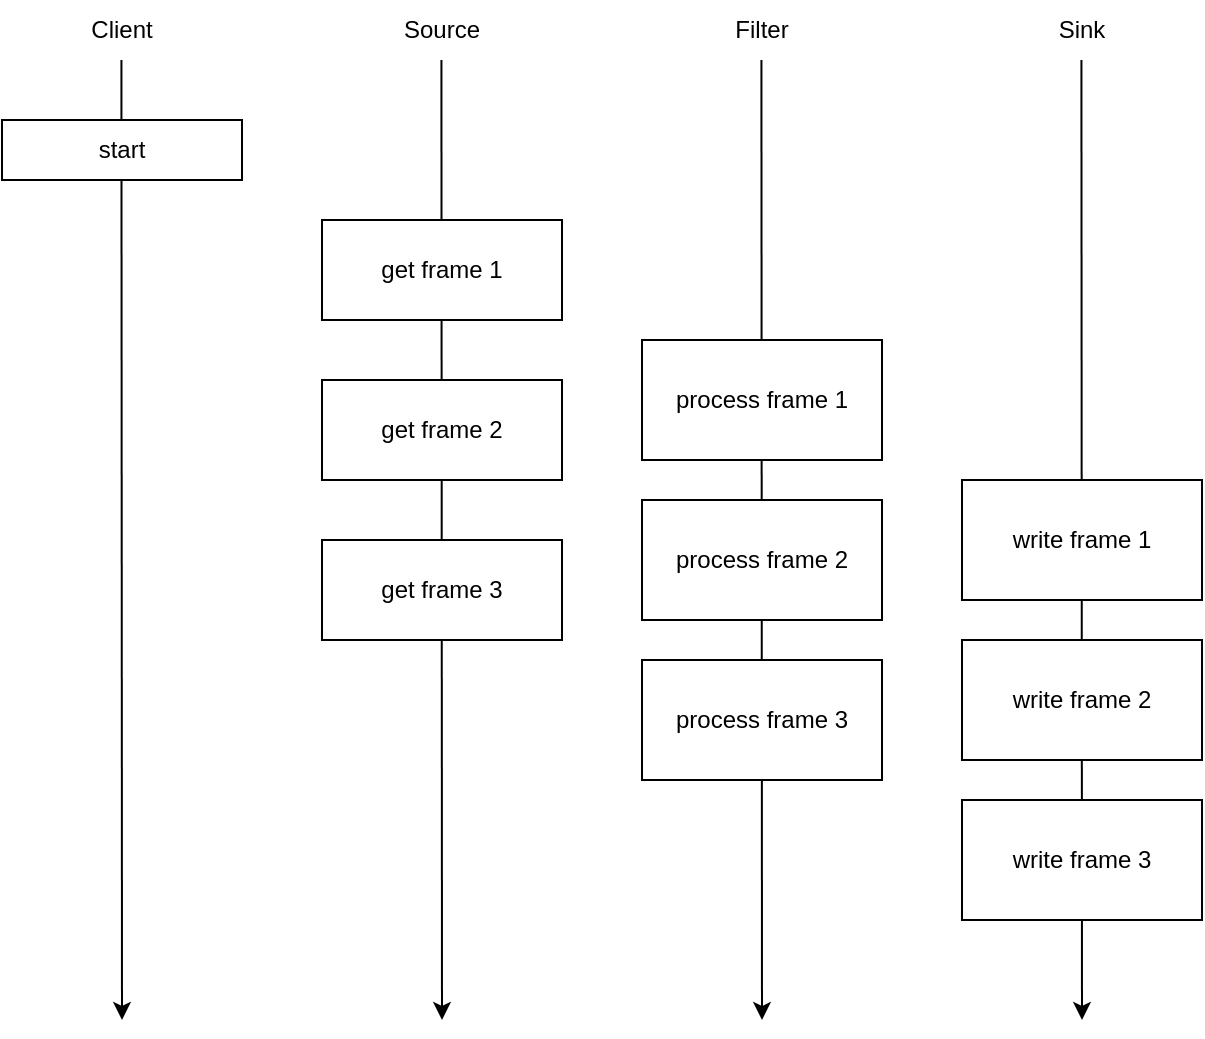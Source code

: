 <mxfile version="21.8.1" type="github">
  <diagram name="Page-1" id="mzQLIA4ouWposkEKi41c">
    <mxGraphModel dx="2037" dy="798" grid="1" gridSize="10" guides="1" tooltips="1" connect="0" arrows="0" fold="1" page="1" pageScale="1" pageWidth="850" pageHeight="1100" math="0" shadow="0">
      <root>
        <mxCell id="0" />
        <mxCell id="1" parent="0" />
        <mxCell id="cxqOgGLeQ5vUTtqALXu8-51" value="" style="endArrow=classic;html=1;rounded=0;" edge="1" parent="1">
          <mxGeometry width="50" height="50" relative="1" as="geometry">
            <mxPoint x="339.71" y="110" as="sourcePoint" />
            <mxPoint x="340" y="590" as="targetPoint" />
          </mxGeometry>
        </mxCell>
        <mxCell id="cxqOgGLeQ5vUTtqALXu8-45" value="" style="endArrow=classic;html=1;rounded=0;" edge="1" parent="1">
          <mxGeometry width="50" height="50" relative="1" as="geometry">
            <mxPoint x="659.71" y="110" as="sourcePoint" />
            <mxPoint x="660" y="590" as="targetPoint" />
          </mxGeometry>
        </mxCell>
        <mxCell id="cxqOgGLeQ5vUTtqALXu8-44" value="" style="endArrow=classic;html=1;rounded=0;" edge="1" parent="1">
          <mxGeometry width="50" height="50" relative="1" as="geometry">
            <mxPoint x="499.71" y="110" as="sourcePoint" />
            <mxPoint x="500" y="590" as="targetPoint" />
          </mxGeometry>
        </mxCell>
        <mxCell id="cxqOgGLeQ5vUTtqALXu8-43" value="" style="endArrow=classic;html=1;rounded=0;" edge="1" parent="1">
          <mxGeometry width="50" height="50" relative="1" as="geometry">
            <mxPoint x="179.71" y="110" as="sourcePoint" />
            <mxPoint x="180" y="590" as="targetPoint" />
          </mxGeometry>
        </mxCell>
        <mxCell id="cxqOgGLeQ5vUTtqALXu8-2" value="Client" style="text;html=1;strokeColor=none;fillColor=none;align=center;verticalAlign=middle;whiteSpace=wrap;rounded=0;" vertex="1" parent="1">
          <mxGeometry x="150" y="80" width="60" height="30" as="geometry" />
        </mxCell>
        <mxCell id="cxqOgGLeQ5vUTtqALXu8-4" value="Source" style="text;html=1;strokeColor=none;fillColor=none;align=center;verticalAlign=middle;whiteSpace=wrap;rounded=0;" vertex="1" parent="1">
          <mxGeometry x="310" y="80" width="60" height="30" as="geometry" />
        </mxCell>
        <mxCell id="cxqOgGLeQ5vUTtqALXu8-6" value="Filter" style="text;html=1;strokeColor=none;fillColor=none;align=center;verticalAlign=middle;whiteSpace=wrap;rounded=0;" vertex="1" parent="1">
          <mxGeometry x="470" y="80" width="60" height="30" as="geometry" />
        </mxCell>
        <mxCell id="cxqOgGLeQ5vUTtqALXu8-8" value="Sink" style="text;html=1;strokeColor=none;fillColor=none;align=center;verticalAlign=middle;whiteSpace=wrap;rounded=0;" vertex="1" parent="1">
          <mxGeometry x="630" y="80" width="60" height="30" as="geometry" />
        </mxCell>
        <mxCell id="cxqOgGLeQ5vUTtqALXu8-9" value="start" style="rounded=0;whiteSpace=wrap;html=1;" vertex="1" parent="1">
          <mxGeometry x="120" y="140" width="120" height="30" as="geometry" />
        </mxCell>
        <mxCell id="cxqOgGLeQ5vUTtqALXu8-11" value="process frame 1" style="rounded=0;whiteSpace=wrap;html=1;" vertex="1" parent="1">
          <mxGeometry x="440" y="250" width="120" height="60" as="geometry" />
        </mxCell>
        <mxCell id="cxqOgGLeQ5vUTtqALXu8-12" value="write frame 1" style="rounded=0;whiteSpace=wrap;html=1;" vertex="1" parent="1">
          <mxGeometry x="600" y="320" width="120" height="60" as="geometry" />
        </mxCell>
        <mxCell id="cxqOgGLeQ5vUTtqALXu8-10" value="get frame 1" style="rounded=0;whiteSpace=wrap;html=1;" vertex="1" parent="1">
          <mxGeometry x="280" y="190" width="120" height="50" as="geometry" />
        </mxCell>
        <mxCell id="cxqOgGLeQ5vUTtqALXu8-21" value="get frame 2" style="rounded=0;whiteSpace=wrap;html=1;" vertex="1" parent="1">
          <mxGeometry x="280" y="270" width="120" height="50" as="geometry" />
        </mxCell>
        <mxCell id="cxqOgGLeQ5vUTtqALXu8-22" value="get frame 3" style="rounded=0;whiteSpace=wrap;html=1;" vertex="1" parent="1">
          <mxGeometry x="280" y="350" width="120" height="50" as="geometry" />
        </mxCell>
        <mxCell id="cxqOgGLeQ5vUTtqALXu8-27" value="process frame 2" style="rounded=0;whiteSpace=wrap;html=1;" vertex="1" parent="1">
          <mxGeometry x="440" y="330" width="120" height="60" as="geometry" />
        </mxCell>
        <mxCell id="cxqOgGLeQ5vUTtqALXu8-29" value="process frame 3" style="rounded=0;whiteSpace=wrap;html=1;" vertex="1" parent="1">
          <mxGeometry x="440" y="410" width="120" height="60" as="geometry" />
        </mxCell>
        <mxCell id="cxqOgGLeQ5vUTtqALXu8-34" value="write frame 2" style="rounded=0;whiteSpace=wrap;html=1;" vertex="1" parent="1">
          <mxGeometry x="600" y="400" width="120" height="60" as="geometry" />
        </mxCell>
        <mxCell id="cxqOgGLeQ5vUTtqALXu8-36" value="write frame 3" style="rounded=0;whiteSpace=wrap;html=1;" vertex="1" parent="1">
          <mxGeometry x="600" y="480" width="120" height="60" as="geometry" />
        </mxCell>
      </root>
    </mxGraphModel>
  </diagram>
</mxfile>
